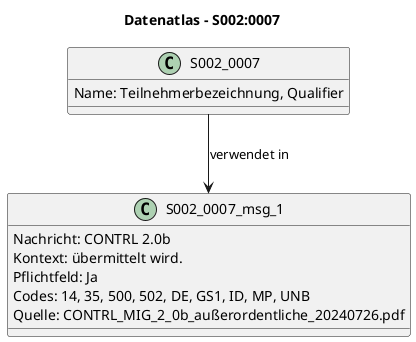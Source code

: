 @startuml
title Datenatlas – S002:0007
class S002_0007 {
  Name: Teilnehmerbezeichnung, Qualifier
}
class S002_0007_msg_1 {
  Nachricht: CONTRL 2.0b
  Kontext: übermittelt wird.
  Pflichtfeld: Ja
  Codes: 14, 35, 500, 502, DE, GS1, ID, MP, UNB
  Quelle: CONTRL_MIG_2_0b_außerordentliche_20240726.pdf
}
S002_0007 --> S002_0007_msg_1 : verwendet in
@enduml